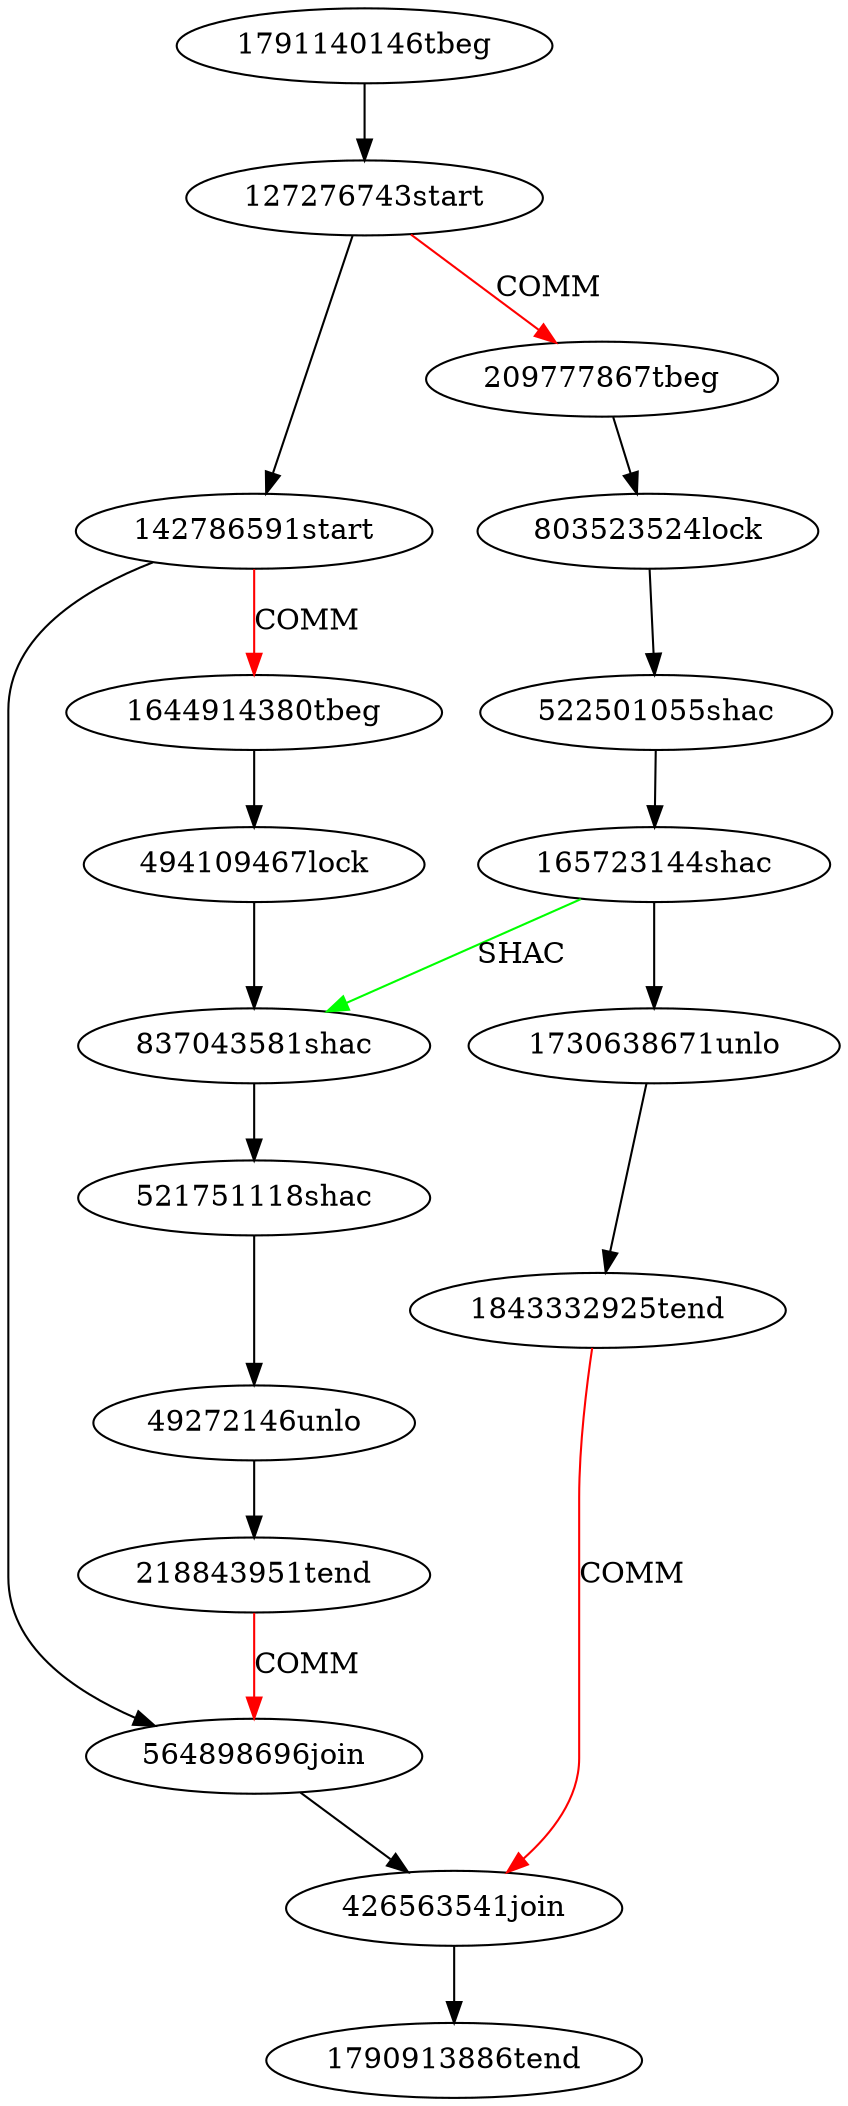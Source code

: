 digraph G {
  "1791140146tbeg";
  "127276743start";
  "142786591start";
  "209777867tbeg";
  "803523524lock";
  "522501055shac";
  "165723144shac";
  "1730638671unlo";
  "1843332925tend";
  "1644914380tbeg";
  "494109467lock";
  "837043581shac";
  "521751118shac";
  "49272146unlo";
  "218843951tend";
  "564898696join";
  "426563541join";
  "1790913886tend";
  "1791140146tbeg" -> "127276743start" [label = "", color=black];
  "127276743start" -> "142786591start" [label = "", color=black];
  "127276743start" -> "209777867tbeg" [label = "COMM", color=red];
  "209777867tbeg" -> "803523524lock" [label = "", color=black];
  "803523524lock" -> "522501055shac" [label = "", color=black];
  "522501055shac" -> "165723144shac" [label = "", color=black];
  "165723144shac" -> "1730638671unlo" [label = "", color=black];
  "1730638671unlo" -> "1843332925tend" [label = "", color=black];
  "142786591start" -> "1644914380tbeg" [label = "COMM", color=red];
  "1644914380tbeg" -> "494109467lock" [label = "", color=black];
  "494109467lock" -> "837043581shac" [label = "", color=black];
  "165723144shac" -> "837043581shac" [label = "SHAC", color=green];
  "837043581shac" -> "521751118shac" [label = "", color=black];
  "521751118shac" -> "49272146unlo" [label = "", color=black];
  "49272146unlo" -> "218843951tend" [label = "", color=black];
  "142786591start" -> "564898696join" [label = "", color=black];
  "218843951tend" -> "564898696join" [label = "COMM", color=red];
  "564898696join" -> "426563541join" [label = "", color=black];
  "1843332925tend" -> "426563541join" [label = "COMM", color=red];
  "426563541join" -> "1790913886tend" [label = "", color=black];
}
